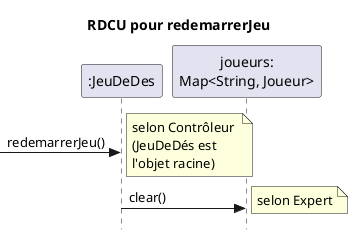 @startuml RDCU pour redemarrerJeu
title RDCU pour redemarrerJeu
hide footbox
skinparam style strictuml
skinparam packageStyle rect
skinparam backgroundcolor transparent
skinparam defaultfontname Verdana
participant ":JeuDeDes" as JDD
participant "joueurs:\nMap<String, Joueur>" as S
-> JDD : redemarrerJeu()
note right
    selon Contrôleur 
    (JeuDeDés est
    l'objet racine)
end note
JDD -> S : clear()
note right
    selon Expert
end note
@enduml
